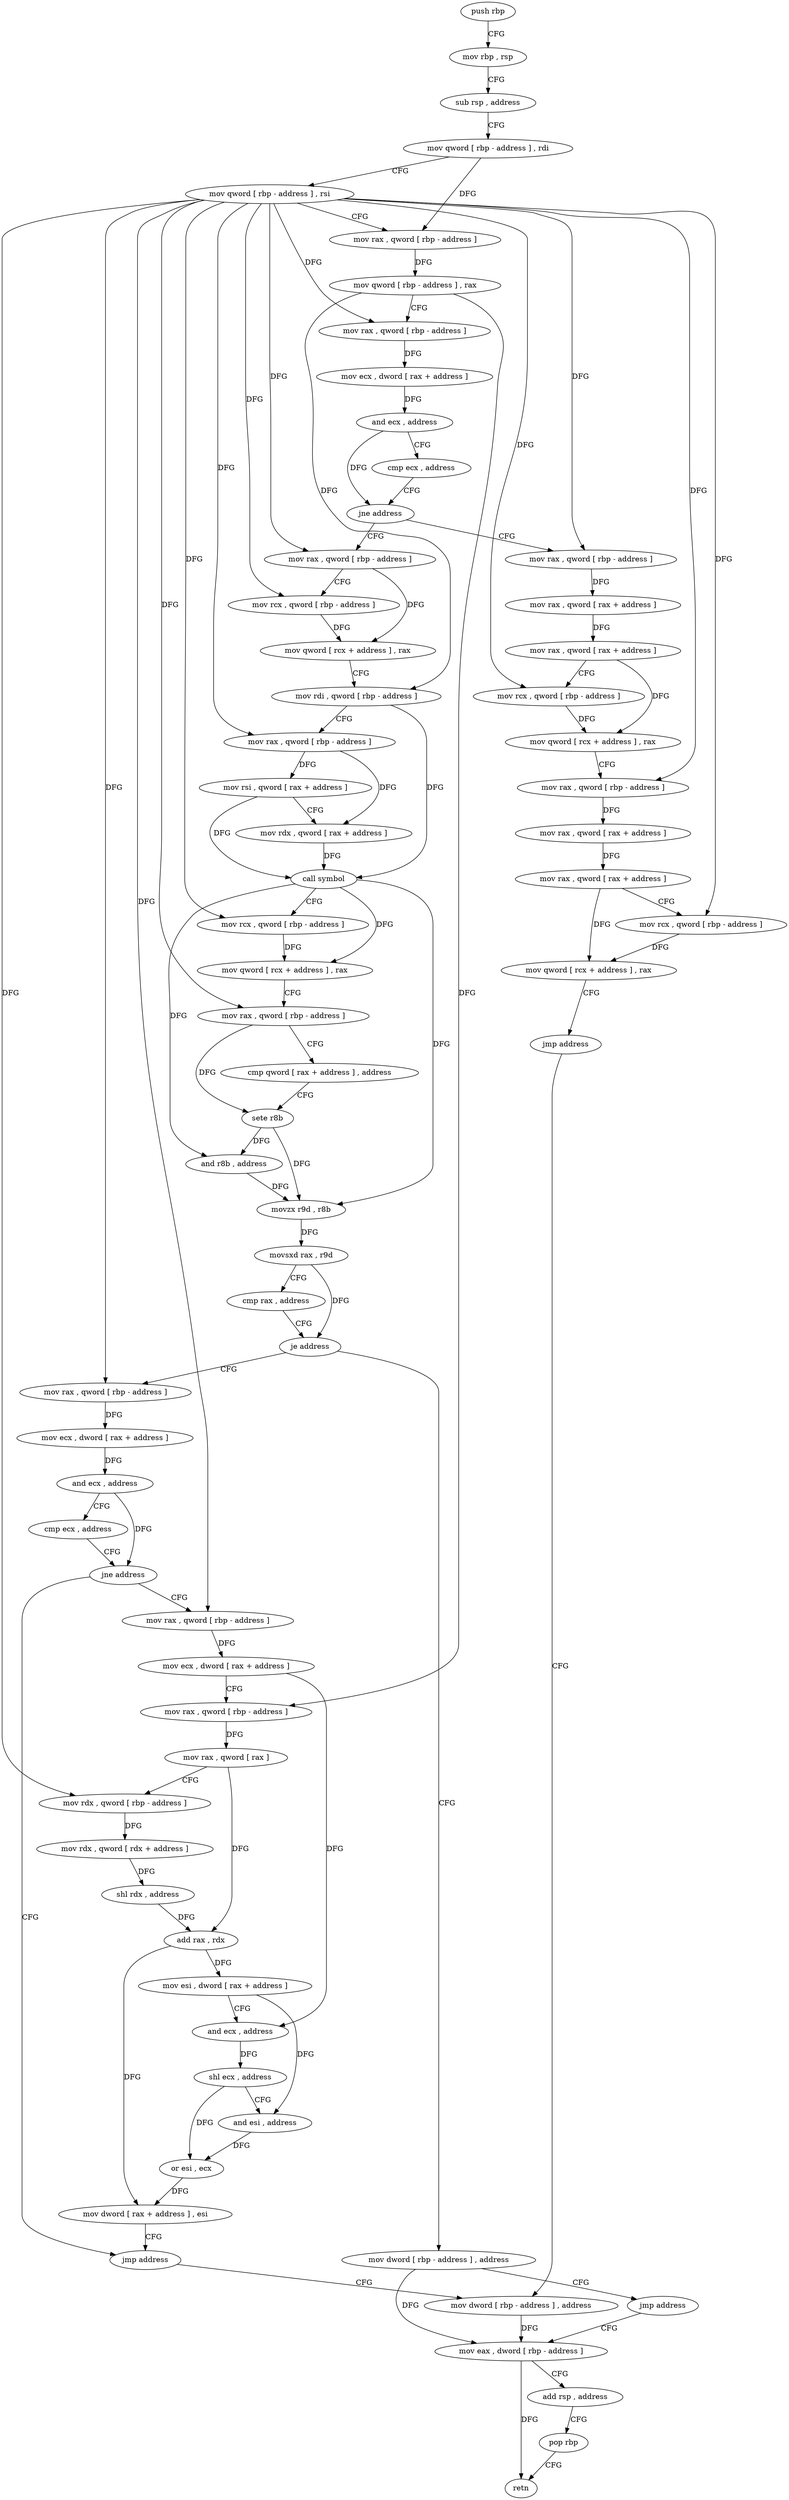 digraph "func" {
"4269504" [label = "push rbp" ]
"4269505" [label = "mov rbp , rsp" ]
"4269508" [label = "sub rsp , address" ]
"4269512" [label = "mov qword [ rbp - address ] , rdi" ]
"4269516" [label = "mov qword [ rbp - address ] , rsi" ]
"4269520" [label = "mov rax , qword [ rbp - address ]" ]
"4269524" [label = "mov qword [ rbp - address ] , rax" ]
"4269528" [label = "mov rax , qword [ rbp - address ]" ]
"4269532" [label = "mov ecx , dword [ rax + address ]" ]
"4269535" [label = "and ecx , address" ]
"4269541" [label = "cmp ecx , address" ]
"4269544" [label = "jne address" ]
"4269595" [label = "mov rax , qword [ rbp - address ]" ]
"4269550" [label = "mov rax , qword [ rbp - address ]" ]
"4269599" [label = "mov rcx , qword [ rbp - address ]" ]
"4269603" [label = "mov qword [ rcx + address ] , rax" ]
"4269607" [label = "mov rdi , qword [ rbp - address ]" ]
"4269611" [label = "mov rax , qword [ rbp - address ]" ]
"4269615" [label = "mov rsi , qword [ rax + address ]" ]
"4269619" [label = "mov rdx , qword [ rax + address ]" ]
"4269623" [label = "call symbol" ]
"4269628" [label = "mov rcx , qword [ rbp - address ]" ]
"4269632" [label = "mov qword [ rcx + address ] , rax" ]
"4269636" [label = "mov rax , qword [ rbp - address ]" ]
"4269640" [label = "cmp qword [ rax + address ] , address" ]
"4269645" [label = "sete r8b" ]
"4269649" [label = "and r8b , address" ]
"4269653" [label = "movzx r9d , r8b" ]
"4269657" [label = "movsxd rax , r9d" ]
"4269660" [label = "cmp rax , address" ]
"4269664" [label = "je address" ]
"4269682" [label = "mov rax , qword [ rbp - address ]" ]
"4269670" [label = "mov dword [ rbp - address ] , address" ]
"4269554" [label = "mov rax , qword [ rax + address ]" ]
"4269558" [label = "mov rax , qword [ rax + address ]" ]
"4269562" [label = "mov rcx , qword [ rbp - address ]" ]
"4269566" [label = "mov qword [ rcx + address ] , rax" ]
"4269570" [label = "mov rax , qword [ rbp - address ]" ]
"4269574" [label = "mov rax , qword [ rax + address ]" ]
"4269578" [label = "mov rax , qword [ rax + address ]" ]
"4269582" [label = "mov rcx , qword [ rbp - address ]" ]
"4269586" [label = "mov qword [ rcx + address ] , rax" ]
"4269590" [label = "jmp address" ]
"4269761" [label = "mov dword [ rbp - address ] , address" ]
"4269686" [label = "mov ecx , dword [ rax + address ]" ]
"4269689" [label = "and ecx , address" ]
"4269695" [label = "cmp ecx , address" ]
"4269698" [label = "jne address" ]
"4269756" [label = "jmp address" ]
"4269704" [label = "mov rax , qword [ rbp - address ]" ]
"4269677" [label = "jmp address" ]
"4269768" [label = "mov eax , dword [ rbp - address ]" ]
"4269708" [label = "mov ecx , dword [ rax + address ]" ]
"4269711" [label = "mov rax , qword [ rbp - address ]" ]
"4269715" [label = "mov rax , qword [ rax ]" ]
"4269718" [label = "mov rdx , qword [ rbp - address ]" ]
"4269722" [label = "mov rdx , qword [ rdx + address ]" ]
"4269726" [label = "shl rdx , address" ]
"4269730" [label = "add rax , rdx" ]
"4269733" [label = "mov esi , dword [ rax + address ]" ]
"4269736" [label = "and ecx , address" ]
"4269742" [label = "shl ecx , address" ]
"4269745" [label = "and esi , address" ]
"4269751" [label = "or esi , ecx" ]
"4269753" [label = "mov dword [ rax + address ] , esi" ]
"4269771" [label = "add rsp , address" ]
"4269775" [label = "pop rbp" ]
"4269776" [label = "retn" ]
"4269504" -> "4269505" [ label = "CFG" ]
"4269505" -> "4269508" [ label = "CFG" ]
"4269508" -> "4269512" [ label = "CFG" ]
"4269512" -> "4269516" [ label = "CFG" ]
"4269512" -> "4269520" [ label = "DFG" ]
"4269516" -> "4269520" [ label = "CFG" ]
"4269516" -> "4269528" [ label = "DFG" ]
"4269516" -> "4269595" [ label = "DFG" ]
"4269516" -> "4269599" [ label = "DFG" ]
"4269516" -> "4269611" [ label = "DFG" ]
"4269516" -> "4269628" [ label = "DFG" ]
"4269516" -> "4269636" [ label = "DFG" ]
"4269516" -> "4269550" [ label = "DFG" ]
"4269516" -> "4269562" [ label = "DFG" ]
"4269516" -> "4269570" [ label = "DFG" ]
"4269516" -> "4269582" [ label = "DFG" ]
"4269516" -> "4269682" [ label = "DFG" ]
"4269516" -> "4269704" [ label = "DFG" ]
"4269516" -> "4269718" [ label = "DFG" ]
"4269520" -> "4269524" [ label = "DFG" ]
"4269524" -> "4269528" [ label = "CFG" ]
"4269524" -> "4269607" [ label = "DFG" ]
"4269524" -> "4269711" [ label = "DFG" ]
"4269528" -> "4269532" [ label = "DFG" ]
"4269532" -> "4269535" [ label = "DFG" ]
"4269535" -> "4269541" [ label = "CFG" ]
"4269535" -> "4269544" [ label = "DFG" ]
"4269541" -> "4269544" [ label = "CFG" ]
"4269544" -> "4269595" [ label = "CFG" ]
"4269544" -> "4269550" [ label = "CFG" ]
"4269595" -> "4269599" [ label = "CFG" ]
"4269595" -> "4269603" [ label = "DFG" ]
"4269550" -> "4269554" [ label = "DFG" ]
"4269599" -> "4269603" [ label = "DFG" ]
"4269603" -> "4269607" [ label = "CFG" ]
"4269607" -> "4269611" [ label = "CFG" ]
"4269607" -> "4269623" [ label = "DFG" ]
"4269611" -> "4269615" [ label = "DFG" ]
"4269611" -> "4269619" [ label = "DFG" ]
"4269615" -> "4269619" [ label = "CFG" ]
"4269615" -> "4269623" [ label = "DFG" ]
"4269619" -> "4269623" [ label = "DFG" ]
"4269623" -> "4269628" [ label = "CFG" ]
"4269623" -> "4269632" [ label = "DFG" ]
"4269623" -> "4269649" [ label = "DFG" ]
"4269623" -> "4269653" [ label = "DFG" ]
"4269628" -> "4269632" [ label = "DFG" ]
"4269632" -> "4269636" [ label = "CFG" ]
"4269636" -> "4269640" [ label = "CFG" ]
"4269636" -> "4269645" [ label = "DFG" ]
"4269640" -> "4269645" [ label = "CFG" ]
"4269645" -> "4269649" [ label = "DFG" ]
"4269645" -> "4269653" [ label = "DFG" ]
"4269649" -> "4269653" [ label = "DFG" ]
"4269653" -> "4269657" [ label = "DFG" ]
"4269657" -> "4269660" [ label = "CFG" ]
"4269657" -> "4269664" [ label = "DFG" ]
"4269660" -> "4269664" [ label = "CFG" ]
"4269664" -> "4269682" [ label = "CFG" ]
"4269664" -> "4269670" [ label = "CFG" ]
"4269682" -> "4269686" [ label = "DFG" ]
"4269670" -> "4269677" [ label = "CFG" ]
"4269670" -> "4269768" [ label = "DFG" ]
"4269554" -> "4269558" [ label = "DFG" ]
"4269558" -> "4269562" [ label = "CFG" ]
"4269558" -> "4269566" [ label = "DFG" ]
"4269562" -> "4269566" [ label = "DFG" ]
"4269566" -> "4269570" [ label = "CFG" ]
"4269570" -> "4269574" [ label = "DFG" ]
"4269574" -> "4269578" [ label = "DFG" ]
"4269578" -> "4269582" [ label = "CFG" ]
"4269578" -> "4269586" [ label = "DFG" ]
"4269582" -> "4269586" [ label = "DFG" ]
"4269586" -> "4269590" [ label = "CFG" ]
"4269590" -> "4269761" [ label = "CFG" ]
"4269761" -> "4269768" [ label = "DFG" ]
"4269686" -> "4269689" [ label = "DFG" ]
"4269689" -> "4269695" [ label = "CFG" ]
"4269689" -> "4269698" [ label = "DFG" ]
"4269695" -> "4269698" [ label = "CFG" ]
"4269698" -> "4269756" [ label = "CFG" ]
"4269698" -> "4269704" [ label = "CFG" ]
"4269756" -> "4269761" [ label = "CFG" ]
"4269704" -> "4269708" [ label = "DFG" ]
"4269677" -> "4269768" [ label = "CFG" ]
"4269768" -> "4269771" [ label = "CFG" ]
"4269768" -> "4269776" [ label = "DFG" ]
"4269708" -> "4269711" [ label = "CFG" ]
"4269708" -> "4269736" [ label = "DFG" ]
"4269711" -> "4269715" [ label = "DFG" ]
"4269715" -> "4269718" [ label = "CFG" ]
"4269715" -> "4269730" [ label = "DFG" ]
"4269718" -> "4269722" [ label = "DFG" ]
"4269722" -> "4269726" [ label = "DFG" ]
"4269726" -> "4269730" [ label = "DFG" ]
"4269730" -> "4269733" [ label = "DFG" ]
"4269730" -> "4269753" [ label = "DFG" ]
"4269733" -> "4269736" [ label = "CFG" ]
"4269733" -> "4269745" [ label = "DFG" ]
"4269736" -> "4269742" [ label = "DFG" ]
"4269742" -> "4269745" [ label = "CFG" ]
"4269742" -> "4269751" [ label = "DFG" ]
"4269745" -> "4269751" [ label = "DFG" ]
"4269751" -> "4269753" [ label = "DFG" ]
"4269753" -> "4269756" [ label = "CFG" ]
"4269771" -> "4269775" [ label = "CFG" ]
"4269775" -> "4269776" [ label = "CFG" ]
}
